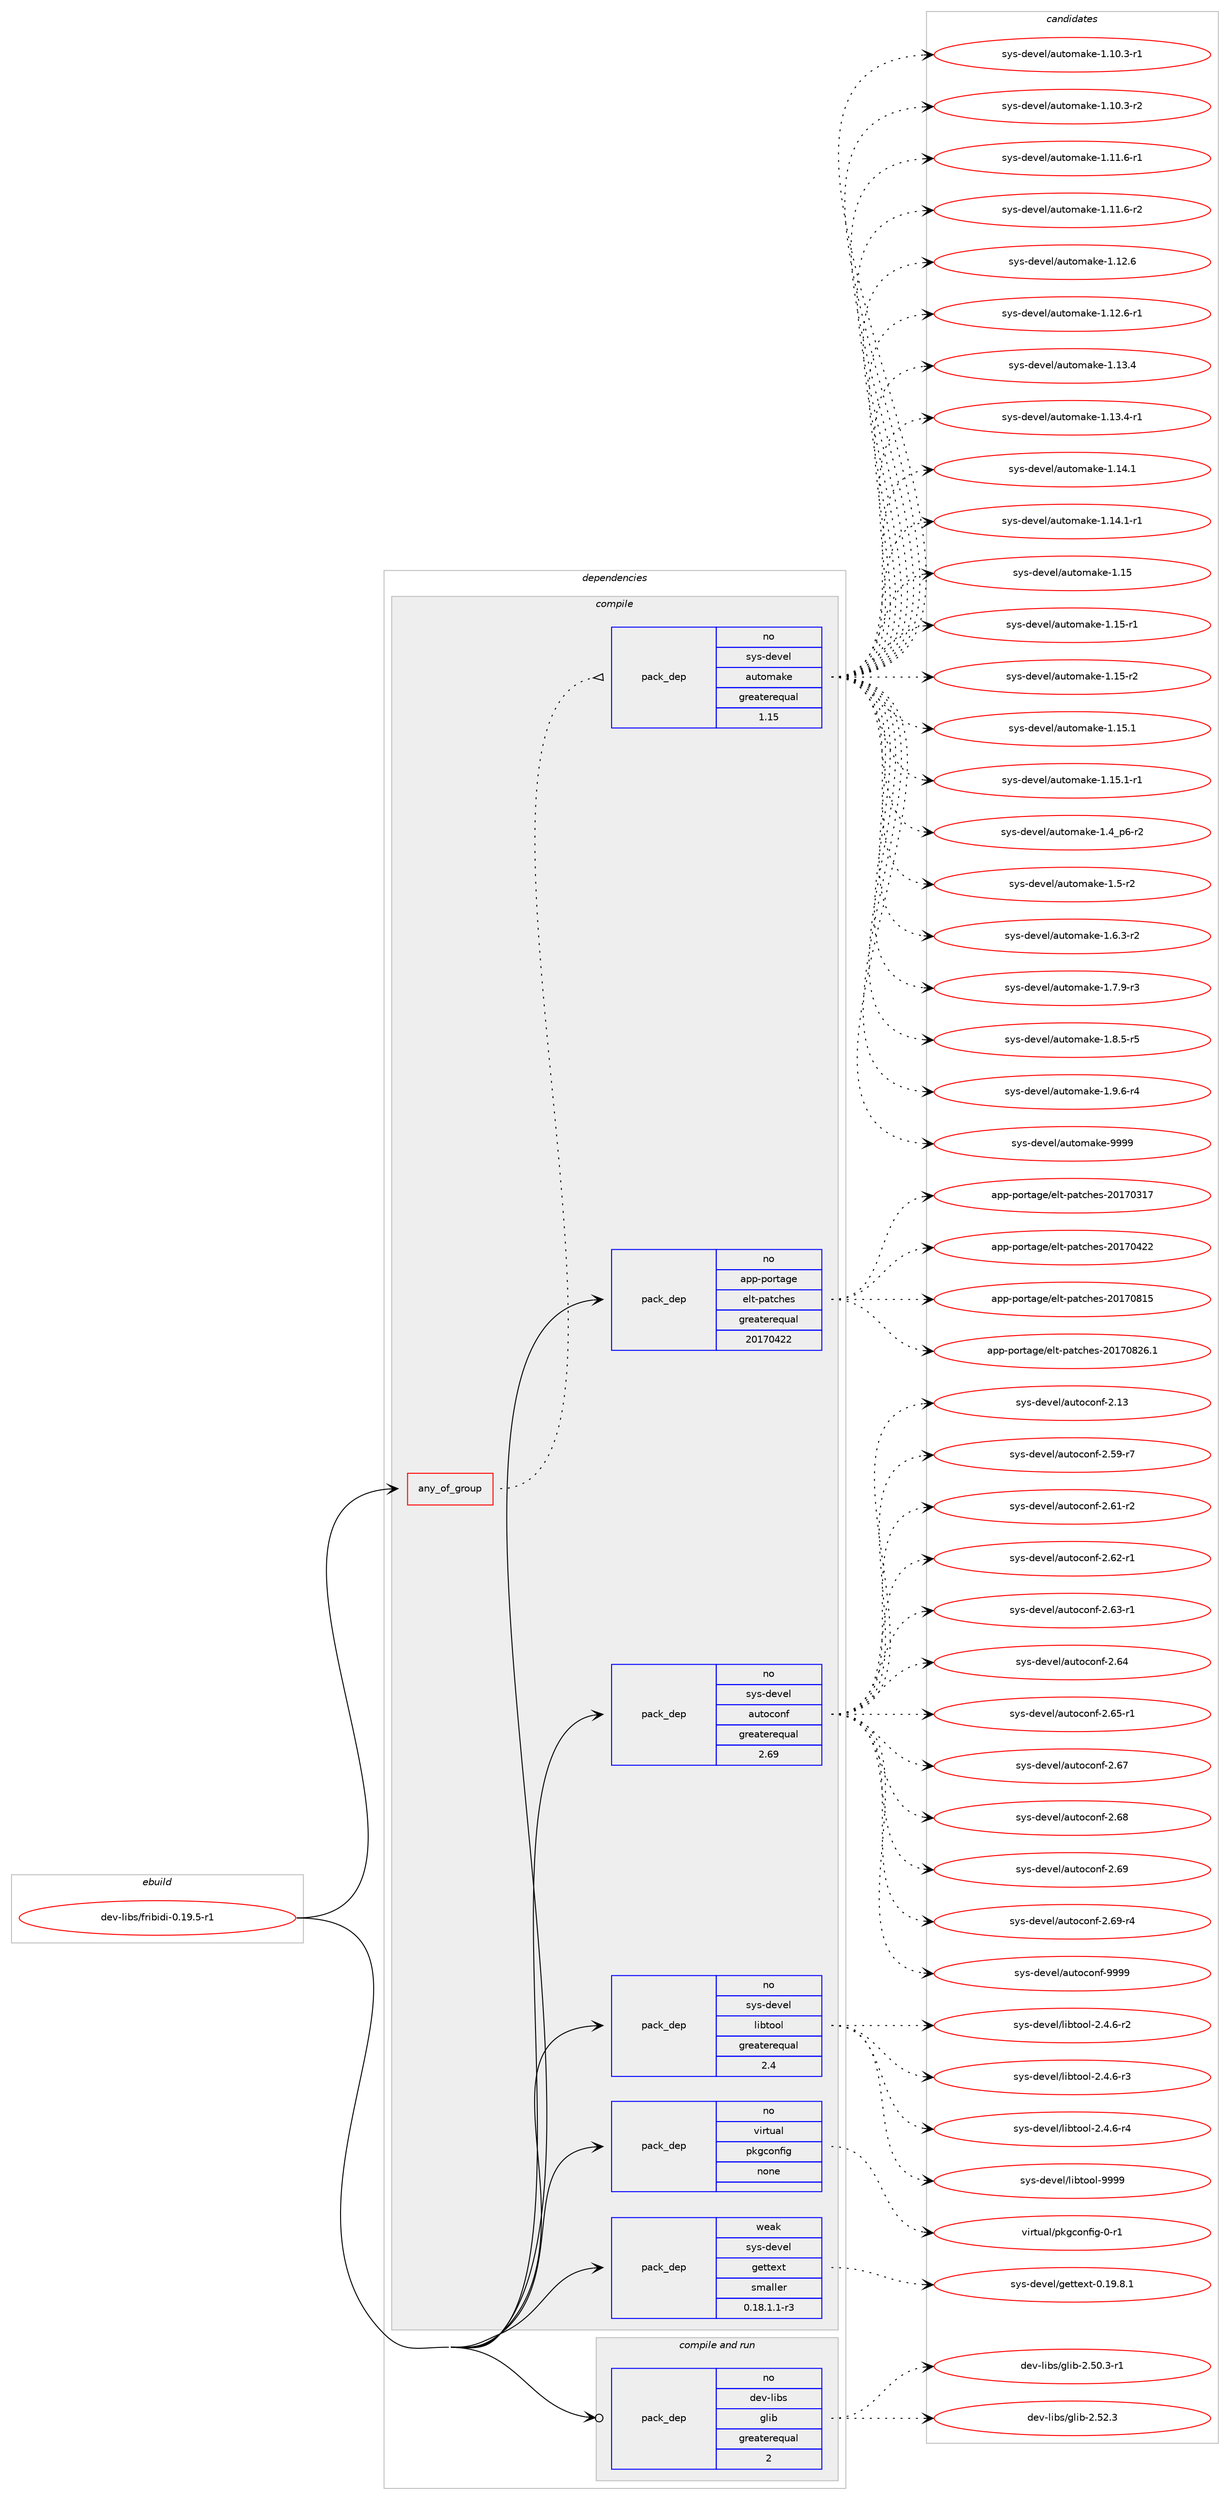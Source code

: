 digraph prolog {

# *************
# Graph options
# *************

newrank=true;
concentrate=true;
compound=true;
graph [rankdir=LR,fontname=Helvetica,fontsize=10,ranksep=1.5];#, ranksep=2.5, nodesep=0.2];
edge  [arrowhead=vee];
node  [fontname=Helvetica,fontsize=10];

# **********
# The ebuild
# **********

subgraph cluster_leftcol {
color=gray;
rank=same;
label=<<i>ebuild</i>>;
id [label="dev-libs/fribidi-0.19.5-r1", color=red, width=4, href="../dev-libs/fribidi-0.19.5-r1.svg"];
}

# ****************
# The dependencies
# ****************

subgraph cluster_midcol {
color=gray;
label=<<i>dependencies</i>>;
subgraph cluster_compile {
fillcolor="#eeeeee";
style=filled;
label=<<i>compile</i>>;
subgraph any3232 {
dependency112795 [label=<<TABLE BORDER="0" CELLBORDER="1" CELLSPACING="0" CELLPADDING="4"><TR><TD CELLPADDING="10">any_of_group</TD></TR></TABLE>>, shape=none, color=red];subgraph pack84997 {
dependency112796 [label=<<TABLE BORDER="0" CELLBORDER="1" CELLSPACING="0" CELLPADDING="4" WIDTH="220"><TR><TD ROWSPAN="6" CELLPADDING="30">pack_dep</TD></TR><TR><TD WIDTH="110">no</TD></TR><TR><TD>sys-devel</TD></TR><TR><TD>automake</TD></TR><TR><TD>greaterequal</TD></TR><TR><TD>1.15</TD></TR></TABLE>>, shape=none, color=blue];
}
dependency112795:e -> dependency112796:w [weight=20,style="dotted",arrowhead="oinv"];
}
id:e -> dependency112795:w [weight=20,style="solid",arrowhead="vee"];
subgraph pack84998 {
dependency112797 [label=<<TABLE BORDER="0" CELLBORDER="1" CELLSPACING="0" CELLPADDING="4" WIDTH="220"><TR><TD ROWSPAN="6" CELLPADDING="30">pack_dep</TD></TR><TR><TD WIDTH="110">no</TD></TR><TR><TD>app-portage</TD></TR><TR><TD>elt-patches</TD></TR><TR><TD>greaterequal</TD></TR><TR><TD>20170422</TD></TR></TABLE>>, shape=none, color=blue];
}
id:e -> dependency112797:w [weight=20,style="solid",arrowhead="vee"];
subgraph pack84999 {
dependency112798 [label=<<TABLE BORDER="0" CELLBORDER="1" CELLSPACING="0" CELLPADDING="4" WIDTH="220"><TR><TD ROWSPAN="6" CELLPADDING="30">pack_dep</TD></TR><TR><TD WIDTH="110">no</TD></TR><TR><TD>sys-devel</TD></TR><TR><TD>autoconf</TD></TR><TR><TD>greaterequal</TD></TR><TR><TD>2.69</TD></TR></TABLE>>, shape=none, color=blue];
}
id:e -> dependency112798:w [weight=20,style="solid",arrowhead="vee"];
subgraph pack85000 {
dependency112799 [label=<<TABLE BORDER="0" CELLBORDER="1" CELLSPACING="0" CELLPADDING="4" WIDTH="220"><TR><TD ROWSPAN="6" CELLPADDING="30">pack_dep</TD></TR><TR><TD WIDTH="110">no</TD></TR><TR><TD>sys-devel</TD></TR><TR><TD>libtool</TD></TR><TR><TD>greaterequal</TD></TR><TR><TD>2.4</TD></TR></TABLE>>, shape=none, color=blue];
}
id:e -> dependency112799:w [weight=20,style="solid",arrowhead="vee"];
subgraph pack85001 {
dependency112800 [label=<<TABLE BORDER="0" CELLBORDER="1" CELLSPACING="0" CELLPADDING="4" WIDTH="220"><TR><TD ROWSPAN="6" CELLPADDING="30">pack_dep</TD></TR><TR><TD WIDTH="110">no</TD></TR><TR><TD>virtual</TD></TR><TR><TD>pkgconfig</TD></TR><TR><TD>none</TD></TR><TR><TD></TD></TR></TABLE>>, shape=none, color=blue];
}
id:e -> dependency112800:w [weight=20,style="solid",arrowhead="vee"];
subgraph pack85002 {
dependency112801 [label=<<TABLE BORDER="0" CELLBORDER="1" CELLSPACING="0" CELLPADDING="4" WIDTH="220"><TR><TD ROWSPAN="6" CELLPADDING="30">pack_dep</TD></TR><TR><TD WIDTH="110">weak</TD></TR><TR><TD>sys-devel</TD></TR><TR><TD>gettext</TD></TR><TR><TD>smaller</TD></TR><TR><TD>0.18.1.1-r3</TD></TR></TABLE>>, shape=none, color=blue];
}
id:e -> dependency112801:w [weight=20,style="solid",arrowhead="vee"];
}
subgraph cluster_compileandrun {
fillcolor="#eeeeee";
style=filled;
label=<<i>compile and run</i>>;
subgraph pack85003 {
dependency112802 [label=<<TABLE BORDER="0" CELLBORDER="1" CELLSPACING="0" CELLPADDING="4" WIDTH="220"><TR><TD ROWSPAN="6" CELLPADDING="30">pack_dep</TD></TR><TR><TD WIDTH="110">no</TD></TR><TR><TD>dev-libs</TD></TR><TR><TD>glib</TD></TR><TR><TD>greaterequal</TD></TR><TR><TD>2</TD></TR></TABLE>>, shape=none, color=blue];
}
id:e -> dependency112802:w [weight=20,style="solid",arrowhead="odotvee"];
}
subgraph cluster_run {
fillcolor="#eeeeee";
style=filled;
label=<<i>run</i>>;
}
}

# **************
# The candidates
# **************

subgraph cluster_choices {
rank=same;
color=gray;
label=<<i>candidates</i>>;

subgraph choice84997 {
color=black;
nodesep=1;
choice11512111545100101118101108479711711611110997107101454946494846514511449 [label="sys-devel/automake-1.10.3-r1", color=red, width=4,href="../sys-devel/automake-1.10.3-r1.svg"];
choice11512111545100101118101108479711711611110997107101454946494846514511450 [label="sys-devel/automake-1.10.3-r2", color=red, width=4,href="../sys-devel/automake-1.10.3-r2.svg"];
choice11512111545100101118101108479711711611110997107101454946494946544511449 [label="sys-devel/automake-1.11.6-r1", color=red, width=4,href="../sys-devel/automake-1.11.6-r1.svg"];
choice11512111545100101118101108479711711611110997107101454946494946544511450 [label="sys-devel/automake-1.11.6-r2", color=red, width=4,href="../sys-devel/automake-1.11.6-r2.svg"];
choice1151211154510010111810110847971171161111099710710145494649504654 [label="sys-devel/automake-1.12.6", color=red, width=4,href="../sys-devel/automake-1.12.6.svg"];
choice11512111545100101118101108479711711611110997107101454946495046544511449 [label="sys-devel/automake-1.12.6-r1", color=red, width=4,href="../sys-devel/automake-1.12.6-r1.svg"];
choice1151211154510010111810110847971171161111099710710145494649514652 [label="sys-devel/automake-1.13.4", color=red, width=4,href="../sys-devel/automake-1.13.4.svg"];
choice11512111545100101118101108479711711611110997107101454946495146524511449 [label="sys-devel/automake-1.13.4-r1", color=red, width=4,href="../sys-devel/automake-1.13.4-r1.svg"];
choice1151211154510010111810110847971171161111099710710145494649524649 [label="sys-devel/automake-1.14.1", color=red, width=4,href="../sys-devel/automake-1.14.1.svg"];
choice11512111545100101118101108479711711611110997107101454946495246494511449 [label="sys-devel/automake-1.14.1-r1", color=red, width=4,href="../sys-devel/automake-1.14.1-r1.svg"];
choice115121115451001011181011084797117116111109971071014549464953 [label="sys-devel/automake-1.15", color=red, width=4,href="../sys-devel/automake-1.15.svg"];
choice1151211154510010111810110847971171161111099710710145494649534511449 [label="sys-devel/automake-1.15-r1", color=red, width=4,href="../sys-devel/automake-1.15-r1.svg"];
choice1151211154510010111810110847971171161111099710710145494649534511450 [label="sys-devel/automake-1.15-r2", color=red, width=4,href="../sys-devel/automake-1.15-r2.svg"];
choice1151211154510010111810110847971171161111099710710145494649534649 [label="sys-devel/automake-1.15.1", color=red, width=4,href="../sys-devel/automake-1.15.1.svg"];
choice11512111545100101118101108479711711611110997107101454946495346494511449 [label="sys-devel/automake-1.15.1-r1", color=red, width=4,href="../sys-devel/automake-1.15.1-r1.svg"];
choice115121115451001011181011084797117116111109971071014549465295112544511450 [label="sys-devel/automake-1.4_p6-r2", color=red, width=4,href="../sys-devel/automake-1.4_p6-r2.svg"];
choice11512111545100101118101108479711711611110997107101454946534511450 [label="sys-devel/automake-1.5-r2", color=red, width=4,href="../sys-devel/automake-1.5-r2.svg"];
choice115121115451001011181011084797117116111109971071014549465446514511450 [label="sys-devel/automake-1.6.3-r2", color=red, width=4,href="../sys-devel/automake-1.6.3-r2.svg"];
choice115121115451001011181011084797117116111109971071014549465546574511451 [label="sys-devel/automake-1.7.9-r3", color=red, width=4,href="../sys-devel/automake-1.7.9-r3.svg"];
choice115121115451001011181011084797117116111109971071014549465646534511453 [label="sys-devel/automake-1.8.5-r5", color=red, width=4,href="../sys-devel/automake-1.8.5-r5.svg"];
choice115121115451001011181011084797117116111109971071014549465746544511452 [label="sys-devel/automake-1.9.6-r4", color=red, width=4,href="../sys-devel/automake-1.9.6-r4.svg"];
choice115121115451001011181011084797117116111109971071014557575757 [label="sys-devel/automake-9999", color=red, width=4,href="../sys-devel/automake-9999.svg"];
dependency112796:e -> choice11512111545100101118101108479711711611110997107101454946494846514511449:w [style=dotted,weight="100"];
dependency112796:e -> choice11512111545100101118101108479711711611110997107101454946494846514511450:w [style=dotted,weight="100"];
dependency112796:e -> choice11512111545100101118101108479711711611110997107101454946494946544511449:w [style=dotted,weight="100"];
dependency112796:e -> choice11512111545100101118101108479711711611110997107101454946494946544511450:w [style=dotted,weight="100"];
dependency112796:e -> choice1151211154510010111810110847971171161111099710710145494649504654:w [style=dotted,weight="100"];
dependency112796:e -> choice11512111545100101118101108479711711611110997107101454946495046544511449:w [style=dotted,weight="100"];
dependency112796:e -> choice1151211154510010111810110847971171161111099710710145494649514652:w [style=dotted,weight="100"];
dependency112796:e -> choice11512111545100101118101108479711711611110997107101454946495146524511449:w [style=dotted,weight="100"];
dependency112796:e -> choice1151211154510010111810110847971171161111099710710145494649524649:w [style=dotted,weight="100"];
dependency112796:e -> choice11512111545100101118101108479711711611110997107101454946495246494511449:w [style=dotted,weight="100"];
dependency112796:e -> choice115121115451001011181011084797117116111109971071014549464953:w [style=dotted,weight="100"];
dependency112796:e -> choice1151211154510010111810110847971171161111099710710145494649534511449:w [style=dotted,weight="100"];
dependency112796:e -> choice1151211154510010111810110847971171161111099710710145494649534511450:w [style=dotted,weight="100"];
dependency112796:e -> choice1151211154510010111810110847971171161111099710710145494649534649:w [style=dotted,weight="100"];
dependency112796:e -> choice11512111545100101118101108479711711611110997107101454946495346494511449:w [style=dotted,weight="100"];
dependency112796:e -> choice115121115451001011181011084797117116111109971071014549465295112544511450:w [style=dotted,weight="100"];
dependency112796:e -> choice11512111545100101118101108479711711611110997107101454946534511450:w [style=dotted,weight="100"];
dependency112796:e -> choice115121115451001011181011084797117116111109971071014549465446514511450:w [style=dotted,weight="100"];
dependency112796:e -> choice115121115451001011181011084797117116111109971071014549465546574511451:w [style=dotted,weight="100"];
dependency112796:e -> choice115121115451001011181011084797117116111109971071014549465646534511453:w [style=dotted,weight="100"];
dependency112796:e -> choice115121115451001011181011084797117116111109971071014549465746544511452:w [style=dotted,weight="100"];
dependency112796:e -> choice115121115451001011181011084797117116111109971071014557575757:w [style=dotted,weight="100"];
}
subgraph choice84998 {
color=black;
nodesep=1;
choice97112112451121111141169710310147101108116451129711699104101115455048495548514955 [label="app-portage/elt-patches-20170317", color=red, width=4,href="../app-portage/elt-patches-20170317.svg"];
choice97112112451121111141169710310147101108116451129711699104101115455048495548525050 [label="app-portage/elt-patches-20170422", color=red, width=4,href="../app-portage/elt-patches-20170422.svg"];
choice97112112451121111141169710310147101108116451129711699104101115455048495548564953 [label="app-portage/elt-patches-20170815", color=red, width=4,href="../app-portage/elt-patches-20170815.svg"];
choice971121124511211111411697103101471011081164511297116991041011154550484955485650544649 [label="app-portage/elt-patches-20170826.1", color=red, width=4,href="../app-portage/elt-patches-20170826.1.svg"];
dependency112797:e -> choice97112112451121111141169710310147101108116451129711699104101115455048495548514955:w [style=dotted,weight="100"];
dependency112797:e -> choice97112112451121111141169710310147101108116451129711699104101115455048495548525050:w [style=dotted,weight="100"];
dependency112797:e -> choice97112112451121111141169710310147101108116451129711699104101115455048495548564953:w [style=dotted,weight="100"];
dependency112797:e -> choice971121124511211111411697103101471011081164511297116991041011154550484955485650544649:w [style=dotted,weight="100"];
}
subgraph choice84999 {
color=black;
nodesep=1;
choice115121115451001011181011084797117116111991111101024550464951 [label="sys-devel/autoconf-2.13", color=red, width=4,href="../sys-devel/autoconf-2.13.svg"];
choice1151211154510010111810110847971171161119911111010245504653574511455 [label="sys-devel/autoconf-2.59-r7", color=red, width=4,href="../sys-devel/autoconf-2.59-r7.svg"];
choice1151211154510010111810110847971171161119911111010245504654494511450 [label="sys-devel/autoconf-2.61-r2", color=red, width=4,href="../sys-devel/autoconf-2.61-r2.svg"];
choice1151211154510010111810110847971171161119911111010245504654504511449 [label="sys-devel/autoconf-2.62-r1", color=red, width=4,href="../sys-devel/autoconf-2.62-r1.svg"];
choice1151211154510010111810110847971171161119911111010245504654514511449 [label="sys-devel/autoconf-2.63-r1", color=red, width=4,href="../sys-devel/autoconf-2.63-r1.svg"];
choice115121115451001011181011084797117116111991111101024550465452 [label="sys-devel/autoconf-2.64", color=red, width=4,href="../sys-devel/autoconf-2.64.svg"];
choice1151211154510010111810110847971171161119911111010245504654534511449 [label="sys-devel/autoconf-2.65-r1", color=red, width=4,href="../sys-devel/autoconf-2.65-r1.svg"];
choice115121115451001011181011084797117116111991111101024550465455 [label="sys-devel/autoconf-2.67", color=red, width=4,href="../sys-devel/autoconf-2.67.svg"];
choice115121115451001011181011084797117116111991111101024550465456 [label="sys-devel/autoconf-2.68", color=red, width=4,href="../sys-devel/autoconf-2.68.svg"];
choice115121115451001011181011084797117116111991111101024550465457 [label="sys-devel/autoconf-2.69", color=red, width=4,href="../sys-devel/autoconf-2.69.svg"];
choice1151211154510010111810110847971171161119911111010245504654574511452 [label="sys-devel/autoconf-2.69-r4", color=red, width=4,href="../sys-devel/autoconf-2.69-r4.svg"];
choice115121115451001011181011084797117116111991111101024557575757 [label="sys-devel/autoconf-9999", color=red, width=4,href="../sys-devel/autoconf-9999.svg"];
dependency112798:e -> choice115121115451001011181011084797117116111991111101024550464951:w [style=dotted,weight="100"];
dependency112798:e -> choice1151211154510010111810110847971171161119911111010245504653574511455:w [style=dotted,weight="100"];
dependency112798:e -> choice1151211154510010111810110847971171161119911111010245504654494511450:w [style=dotted,weight="100"];
dependency112798:e -> choice1151211154510010111810110847971171161119911111010245504654504511449:w [style=dotted,weight="100"];
dependency112798:e -> choice1151211154510010111810110847971171161119911111010245504654514511449:w [style=dotted,weight="100"];
dependency112798:e -> choice115121115451001011181011084797117116111991111101024550465452:w [style=dotted,weight="100"];
dependency112798:e -> choice1151211154510010111810110847971171161119911111010245504654534511449:w [style=dotted,weight="100"];
dependency112798:e -> choice115121115451001011181011084797117116111991111101024550465455:w [style=dotted,weight="100"];
dependency112798:e -> choice115121115451001011181011084797117116111991111101024550465456:w [style=dotted,weight="100"];
dependency112798:e -> choice115121115451001011181011084797117116111991111101024550465457:w [style=dotted,weight="100"];
dependency112798:e -> choice1151211154510010111810110847971171161119911111010245504654574511452:w [style=dotted,weight="100"];
dependency112798:e -> choice115121115451001011181011084797117116111991111101024557575757:w [style=dotted,weight="100"];
}
subgraph choice85000 {
color=black;
nodesep=1;
choice1151211154510010111810110847108105981161111111084550465246544511450 [label="sys-devel/libtool-2.4.6-r2", color=red, width=4,href="../sys-devel/libtool-2.4.6-r2.svg"];
choice1151211154510010111810110847108105981161111111084550465246544511451 [label="sys-devel/libtool-2.4.6-r3", color=red, width=4,href="../sys-devel/libtool-2.4.6-r3.svg"];
choice1151211154510010111810110847108105981161111111084550465246544511452 [label="sys-devel/libtool-2.4.6-r4", color=red, width=4,href="../sys-devel/libtool-2.4.6-r4.svg"];
choice1151211154510010111810110847108105981161111111084557575757 [label="sys-devel/libtool-9999", color=red, width=4,href="../sys-devel/libtool-9999.svg"];
dependency112799:e -> choice1151211154510010111810110847108105981161111111084550465246544511450:w [style=dotted,weight="100"];
dependency112799:e -> choice1151211154510010111810110847108105981161111111084550465246544511451:w [style=dotted,weight="100"];
dependency112799:e -> choice1151211154510010111810110847108105981161111111084550465246544511452:w [style=dotted,weight="100"];
dependency112799:e -> choice1151211154510010111810110847108105981161111111084557575757:w [style=dotted,weight="100"];
}
subgraph choice85001 {
color=black;
nodesep=1;
choice11810511411611797108471121071039911111010210510345484511449 [label="virtual/pkgconfig-0-r1", color=red, width=4,href="../virtual/pkgconfig-0-r1.svg"];
dependency112800:e -> choice11810511411611797108471121071039911111010210510345484511449:w [style=dotted,weight="100"];
}
subgraph choice85002 {
color=black;
nodesep=1;
choice1151211154510010111810110847103101116116101120116454846495746564649 [label="sys-devel/gettext-0.19.8.1", color=red, width=4,href="../sys-devel/gettext-0.19.8.1.svg"];
dependency112801:e -> choice1151211154510010111810110847103101116116101120116454846495746564649:w [style=dotted,weight="100"];
}
subgraph choice85003 {
color=black;
nodesep=1;
choice10010111845108105981154710310810598455046534846514511449 [label="dev-libs/glib-2.50.3-r1", color=red, width=4,href="../dev-libs/glib-2.50.3-r1.svg"];
choice1001011184510810598115471031081059845504653504651 [label="dev-libs/glib-2.52.3", color=red, width=4,href="../dev-libs/glib-2.52.3.svg"];
dependency112802:e -> choice10010111845108105981154710310810598455046534846514511449:w [style=dotted,weight="100"];
dependency112802:e -> choice1001011184510810598115471031081059845504653504651:w [style=dotted,weight="100"];
}
}

}
